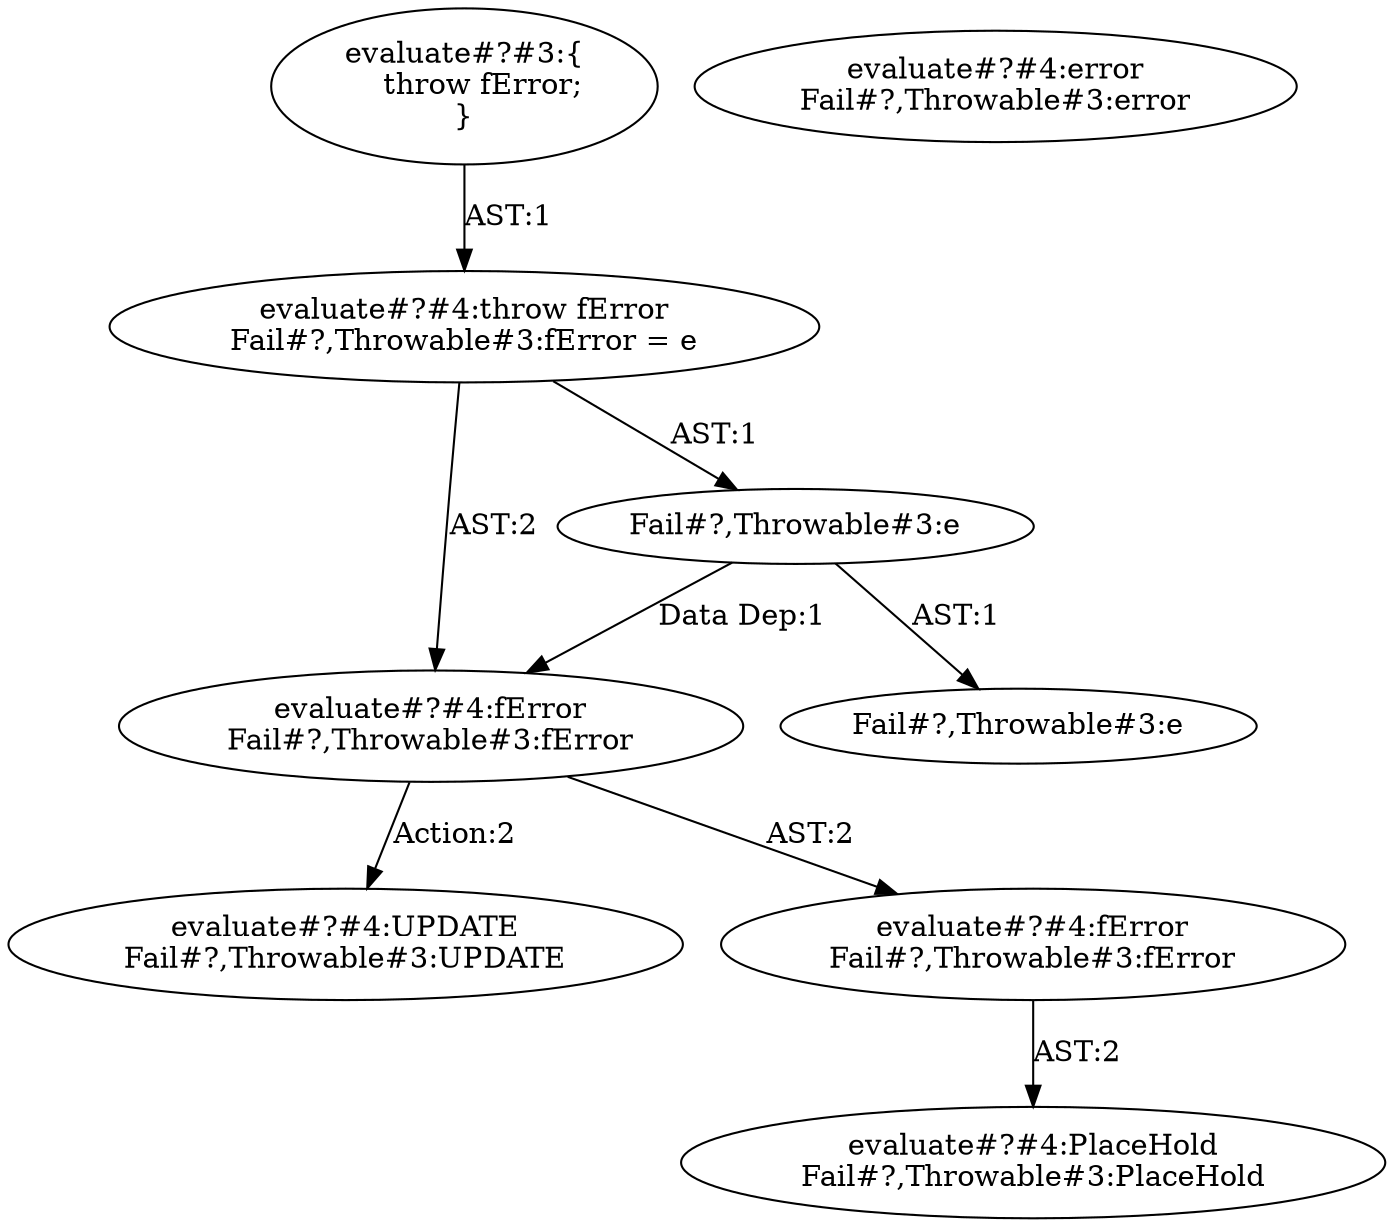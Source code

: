 digraph "Pattern" {
0 [label="evaluate#?#4:UPDATE
Fail#?,Throwable#3:UPDATE" shape=ellipse]
1 [label="evaluate#?#4:fError
Fail#?,Throwable#3:fError" shape=ellipse]
2 [label="evaluate#?#4:throw fError
Fail#?,Throwable#3:fError = e" shape=ellipse]
3 [label="evaluate#?#3:\{
    throw fError;
\}" shape=ellipse]
4 [label="evaluate#?#4:fError
Fail#?,Throwable#3:fError" shape=ellipse]
5 [label="evaluate#?#4:PlaceHold
Fail#?,Throwable#3:PlaceHold" shape=ellipse]
6 [label="evaluate#?#4:error
Fail#?,Throwable#3:error" shape=ellipse]
7 [label="Fail#?,Throwable#3:e" shape=ellipse]
8 [label="Fail#?,Throwable#3:e" shape=ellipse]
1 -> 0 [label="Action:2"];
1 -> 4 [label="AST:2"];
2 -> 1 [label="AST:2"];
2 -> 7 [label="AST:1"];
3 -> 2 [label="AST:1"];
4 -> 5 [label="AST:2"];
7 -> 8 [label="AST:1"];
7 -> 1 [label="Data Dep:1"];
}